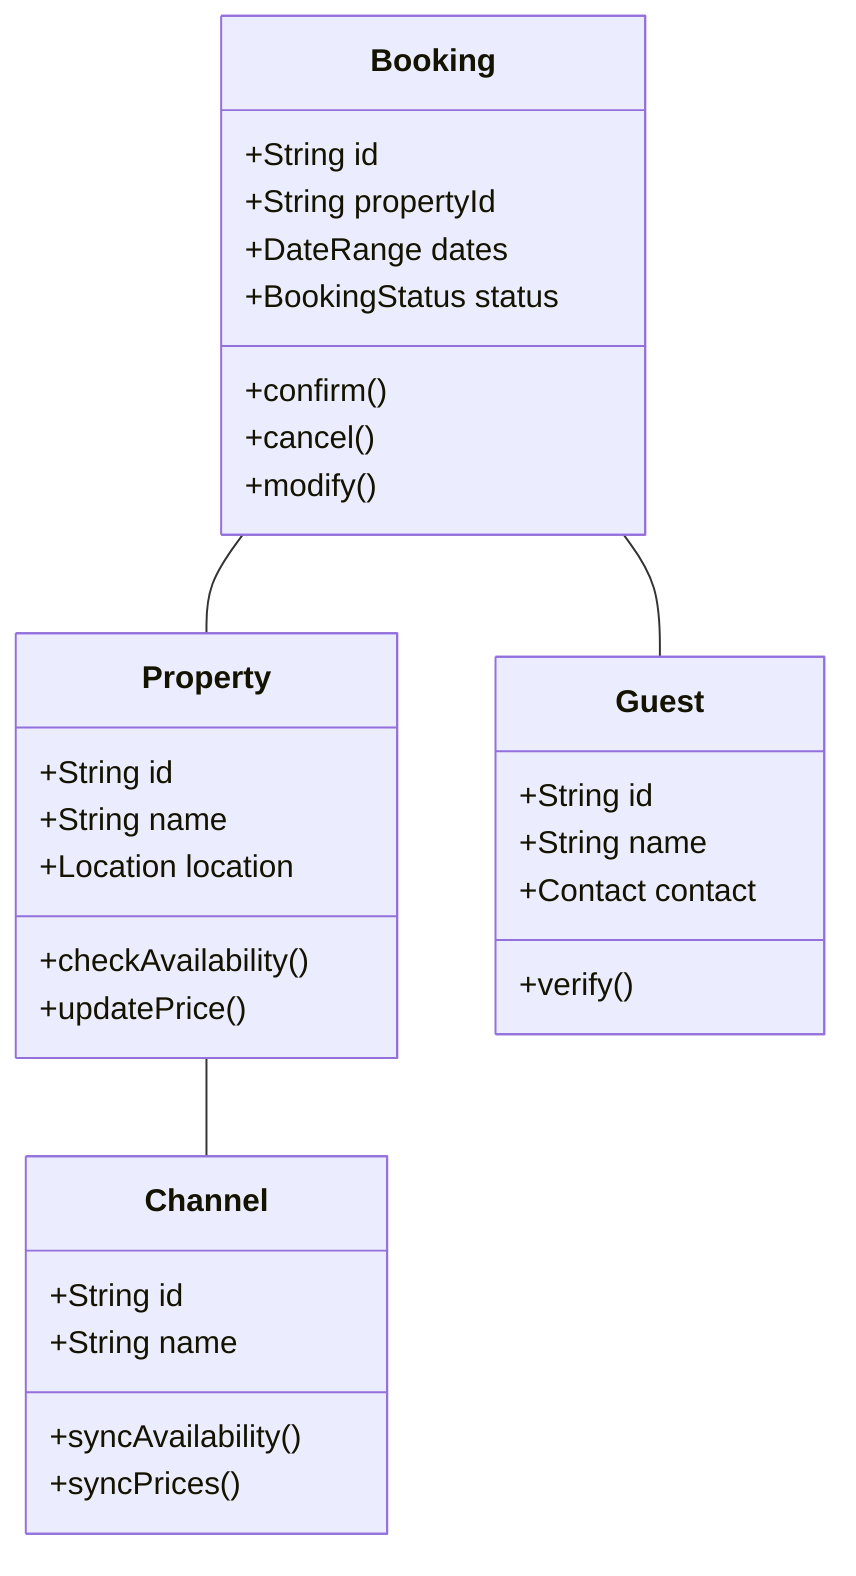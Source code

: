 classDiagram
    class Booking {
        +String id
        +String propertyId
        +DateRange dates
        +BookingStatus status
        +confirm()
        +cancel()
        +modify()
    }

    class Property {
        +String id
        +String name
        +Location location
        +checkAvailability()
        +updatePrice()
    }

    class Channel {
        +String id
        +String name
        +syncAvailability()
        +syncPrices()
    }

    class Guest {
        +String id
        +String name
        +Contact contact
        +verify()
    }

    Booking -- Property
    Booking -- Guest
    Property -- Channel